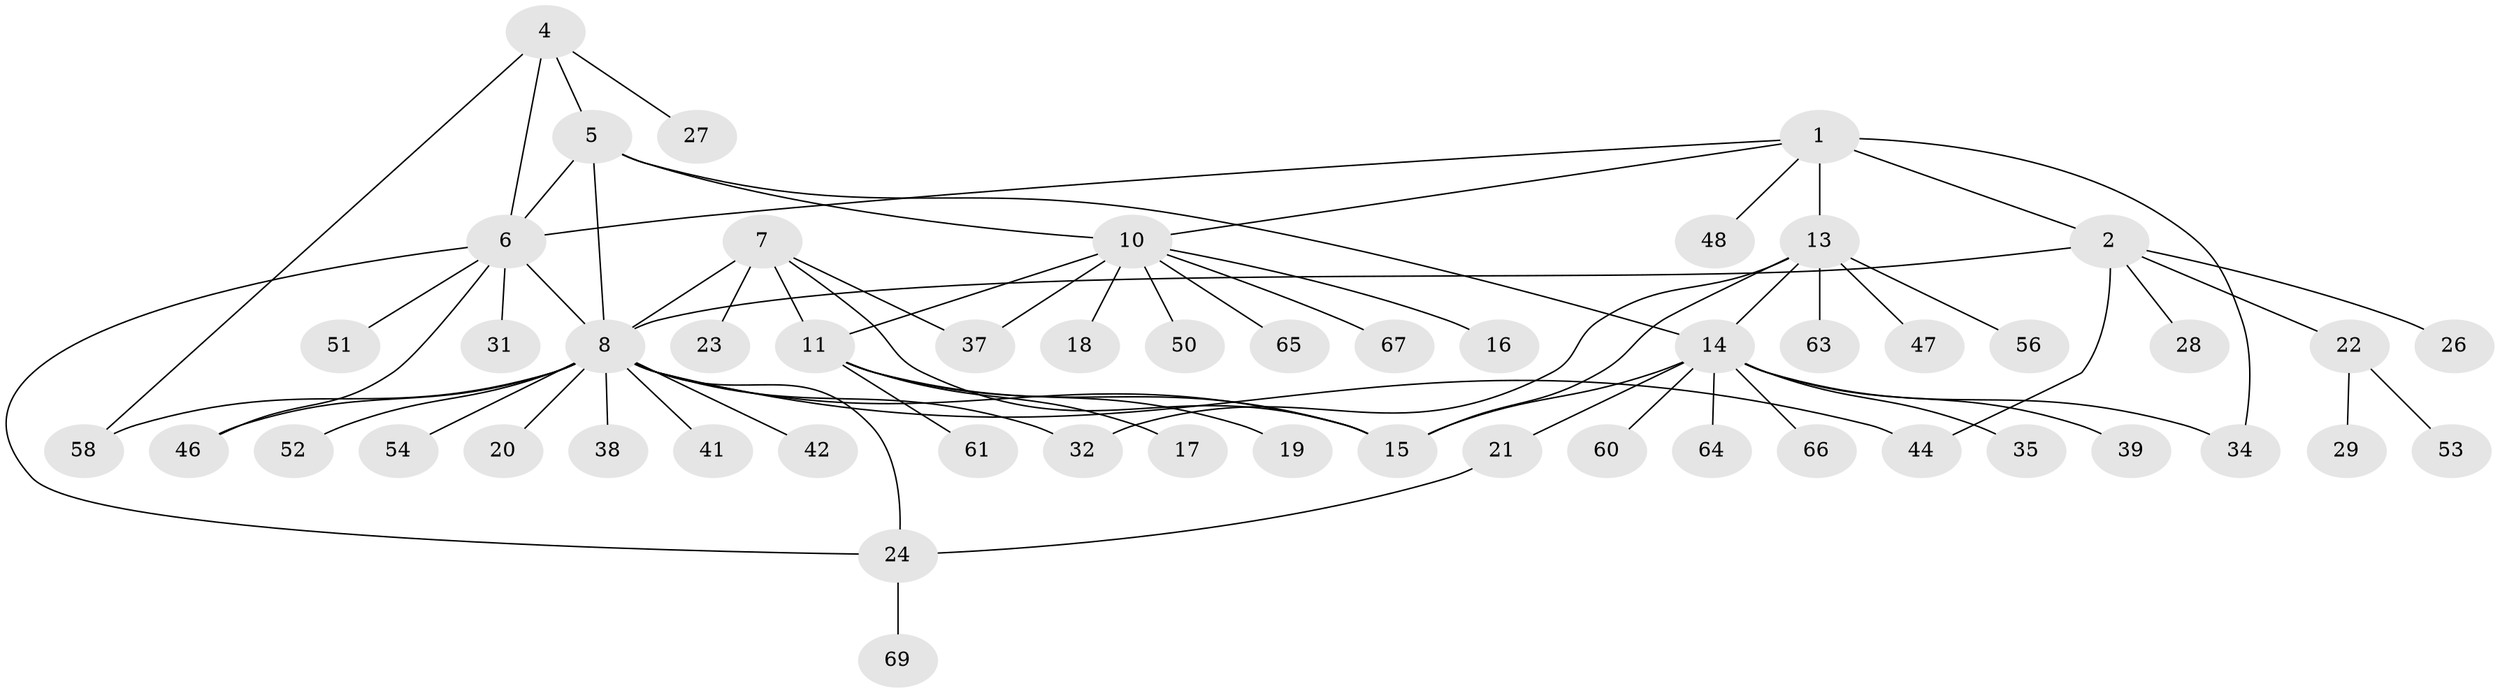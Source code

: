 // Generated by graph-tools (version 1.1) at 2025/52/02/27/25 19:52:21]
// undirected, 53 vertices, 70 edges
graph export_dot {
graph [start="1"]
  node [color=gray90,style=filled];
  1 [super="+3"];
  2 [super="+59"];
  4 [super="+45"];
  5 [super="+68"];
  6 [super="+25"];
  7 [super="+40"];
  8 [super="+9"];
  10 [super="+12"];
  11 [super="+62"];
  13 [super="+49"];
  14 [super="+33"];
  15 [super="+43"];
  16;
  17;
  18;
  19;
  20;
  21;
  22 [super="+36"];
  23;
  24 [super="+30"];
  26;
  27;
  28;
  29;
  31 [super="+57"];
  32 [super="+55"];
  34;
  35;
  37;
  38;
  39;
  41;
  42;
  44;
  46;
  47;
  48;
  50;
  51;
  52;
  53;
  54;
  56;
  58;
  60;
  61;
  63;
  64;
  65;
  66;
  67;
  69;
  1 -- 2 [weight=2];
  1 -- 10;
  1 -- 13;
  1 -- 34;
  1 -- 48;
  1 -- 6;
  2 -- 22;
  2 -- 26;
  2 -- 28;
  2 -- 44;
  2 -- 8;
  4 -- 5;
  4 -- 6;
  4 -- 27;
  4 -- 58;
  5 -- 6;
  5 -- 10;
  5 -- 14;
  5 -- 8;
  6 -- 8;
  6 -- 31;
  6 -- 46;
  6 -- 51;
  6 -- 24;
  7 -- 8 [weight=2];
  7 -- 11;
  7 -- 23;
  7 -- 37;
  7 -- 15;
  8 -- 20;
  8 -- 24;
  8 -- 42;
  8 -- 44;
  8 -- 46;
  8 -- 52;
  8 -- 38;
  8 -- 41;
  8 -- 15;
  8 -- 54;
  8 -- 58;
  8 -- 32;
  10 -- 11 [weight=2];
  10 -- 50;
  10 -- 65;
  10 -- 67;
  10 -- 16;
  10 -- 18;
  10 -- 37;
  11 -- 15;
  11 -- 17;
  11 -- 19;
  11 -- 61;
  13 -- 14;
  13 -- 15;
  13 -- 32;
  13 -- 47;
  13 -- 56;
  13 -- 63;
  14 -- 15;
  14 -- 21;
  14 -- 34;
  14 -- 35;
  14 -- 39;
  14 -- 60;
  14 -- 64;
  14 -- 66;
  21 -- 24;
  22 -- 29;
  22 -- 53;
  24 -- 69;
}

